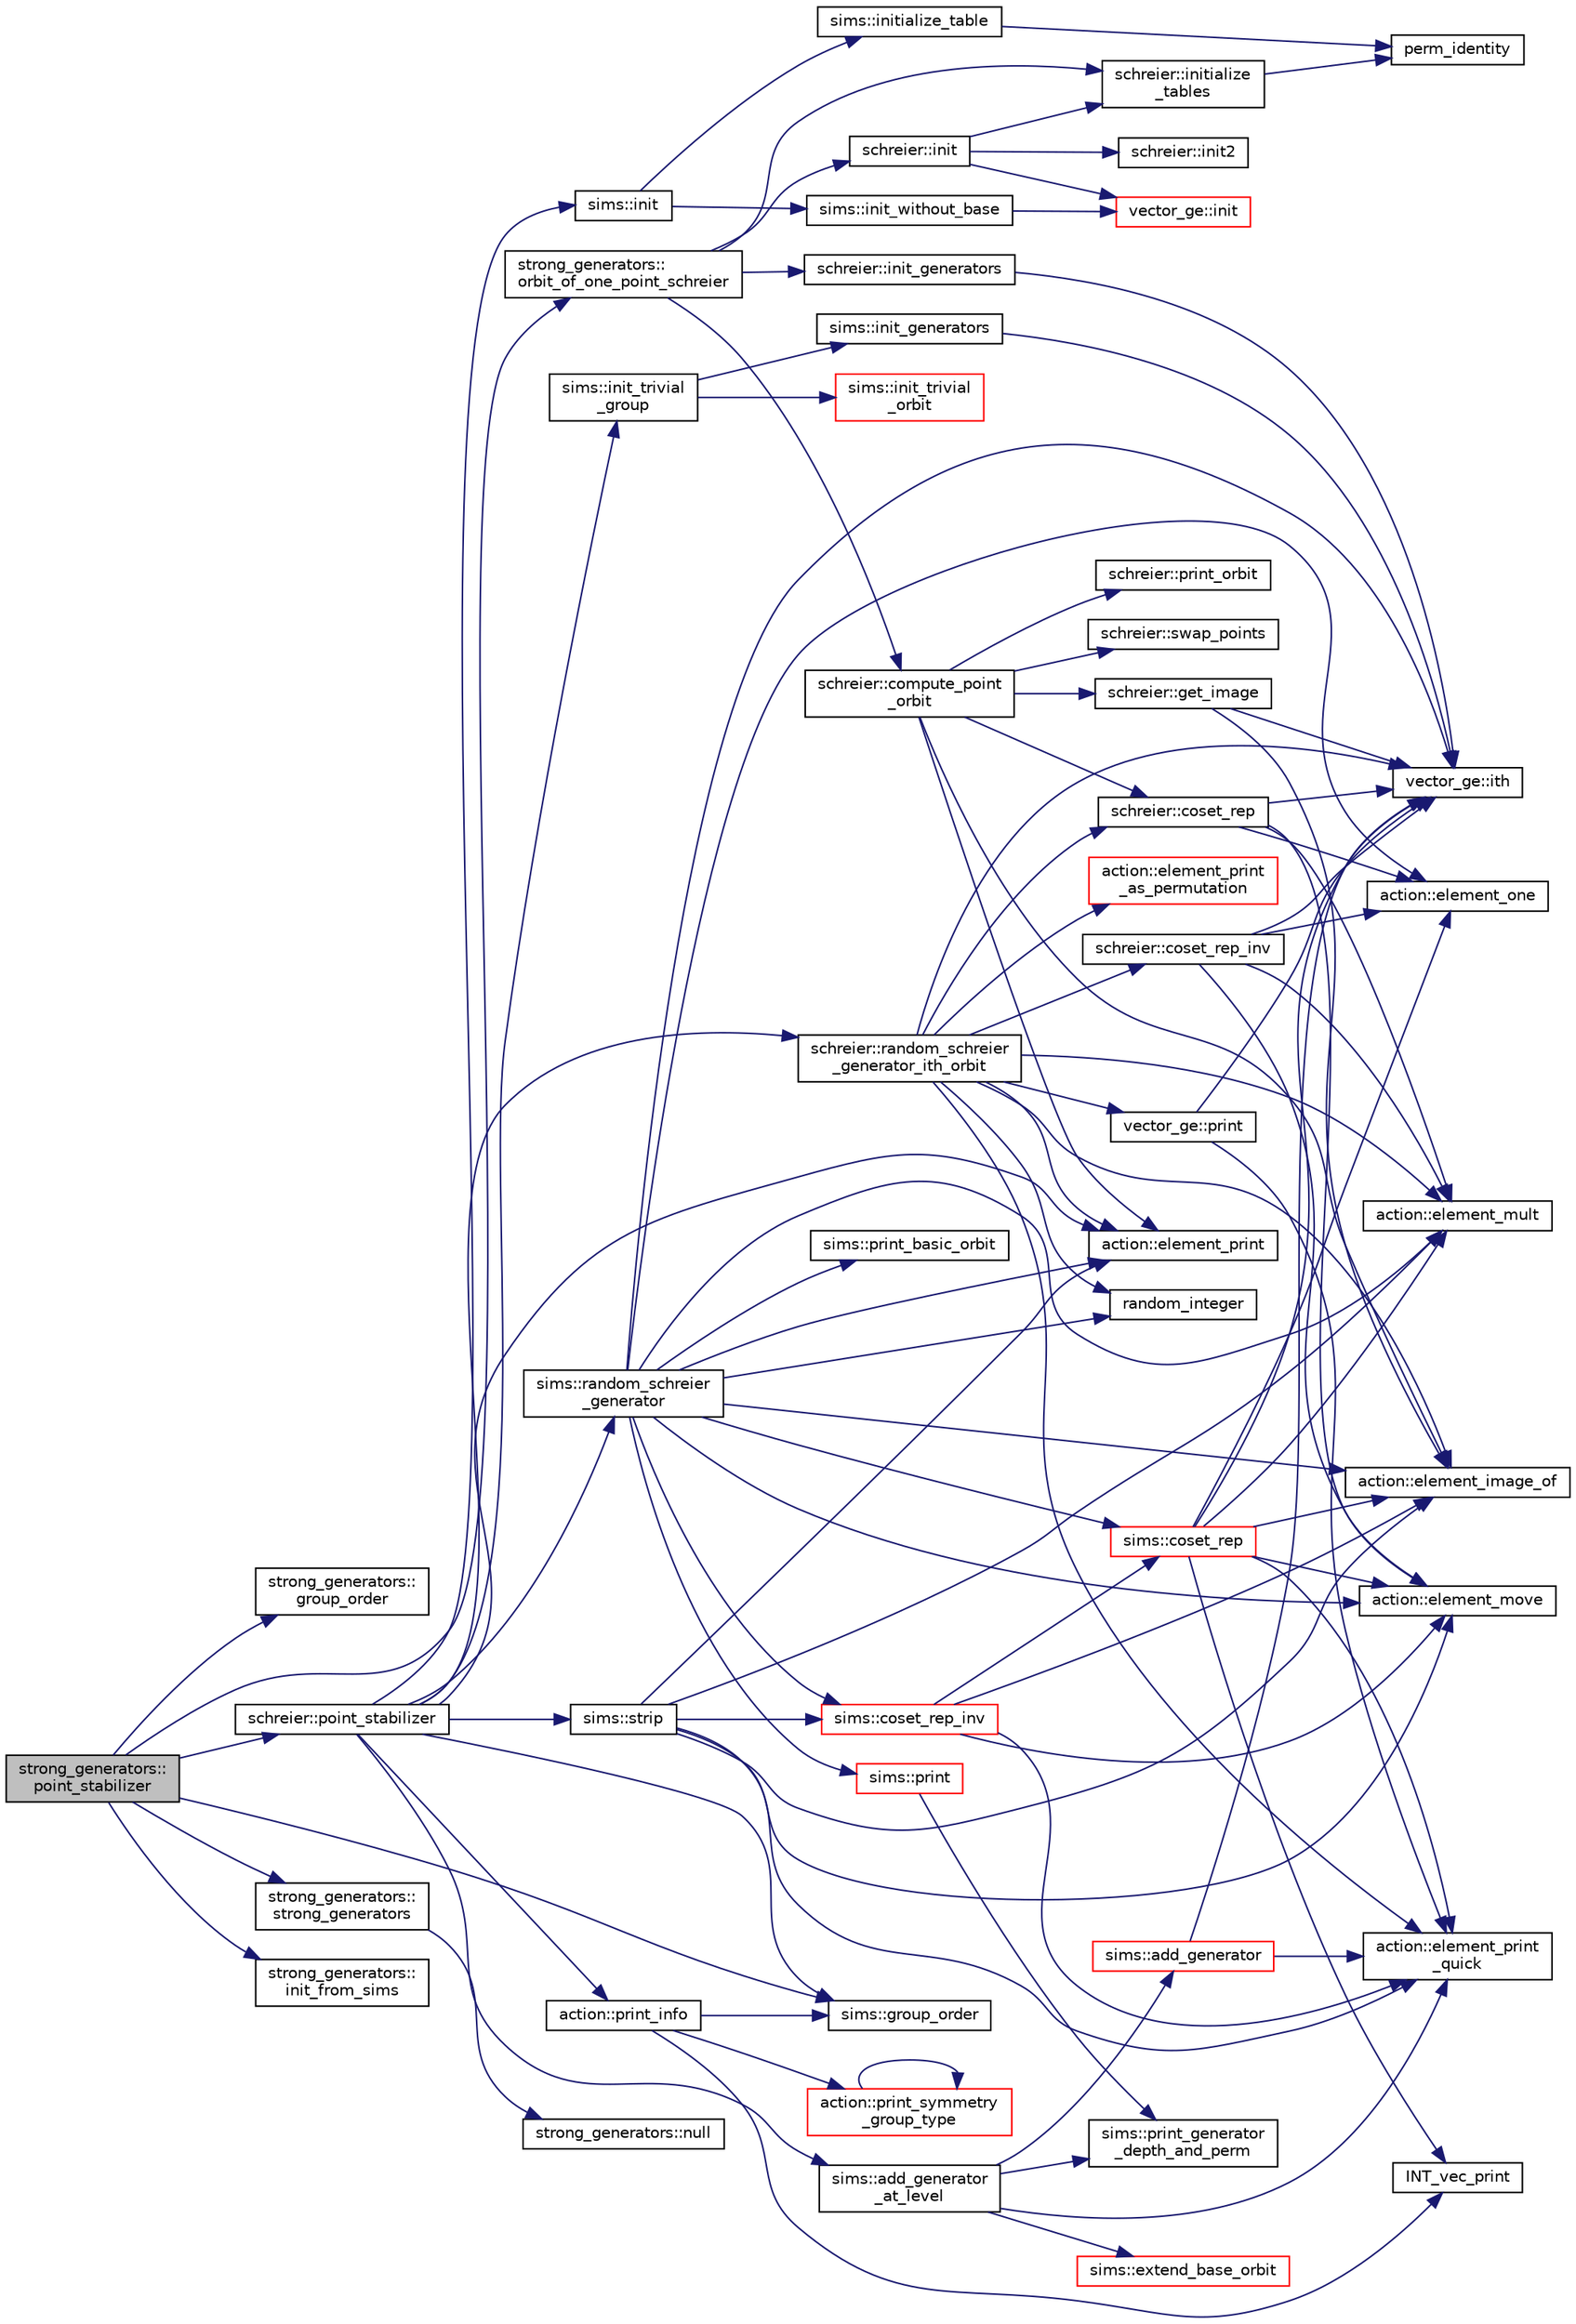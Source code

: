 digraph "strong_generators::point_stabilizer"
{
  edge [fontname="Helvetica",fontsize="10",labelfontname="Helvetica",labelfontsize="10"];
  node [fontname="Helvetica",fontsize="10",shape=record];
  rankdir="LR";
  Node4276 [label="strong_generators::\lpoint_stabilizer",height=0.2,width=0.4,color="black", fillcolor="grey75", style="filled", fontcolor="black"];
  Node4276 -> Node4277 [color="midnightblue",fontsize="10",style="solid",fontname="Helvetica"];
  Node4277 [label="strong_generators::\lgroup_order",height=0.2,width=0.4,color="black", fillcolor="white", style="filled",URL="$dc/d09/classstrong__generators.html#a91f453c2bfd6502b96f4b4eed16beb20"];
  Node4276 -> Node4278 [color="midnightblue",fontsize="10",style="solid",fontname="Helvetica"];
  Node4278 [label="strong_generators::\lorbit_of_one_point_schreier",height=0.2,width=0.4,color="black", fillcolor="white", style="filled",URL="$dc/d09/classstrong__generators.html#aff6b604139d48c44f724f1056da5e66e"];
  Node4278 -> Node4279 [color="midnightblue",fontsize="10",style="solid",fontname="Helvetica"];
  Node4279 [label="schreier::init",height=0.2,width=0.4,color="black", fillcolor="white", style="filled",URL="$d3/dd6/classschreier.html#a7443bebde2aa08acae16c0ff29c9abcf"];
  Node4279 -> Node4280 [color="midnightblue",fontsize="10",style="solid",fontname="Helvetica"];
  Node4280 [label="vector_ge::init",height=0.2,width=0.4,color="red", fillcolor="white", style="filled",URL="$d4/d6e/classvector__ge.html#afe1d6befd1f1501e6be34afbaa9d30a8"];
  Node4279 -> Node4282 [color="midnightblue",fontsize="10",style="solid",fontname="Helvetica"];
  Node4282 [label="schreier::initialize\l_tables",height=0.2,width=0.4,color="black", fillcolor="white", style="filled",URL="$d3/dd6/classschreier.html#acccc16670f88b14ddc69856cd5c0b36d"];
  Node4282 -> Node4283 [color="midnightblue",fontsize="10",style="solid",fontname="Helvetica"];
  Node4283 [label="perm_identity",height=0.2,width=0.4,color="black", fillcolor="white", style="filled",URL="$d2/d7c/combinatorics_8_c.html#aebc54d3f9c31f253ae53e3eb3b386208"];
  Node4279 -> Node4284 [color="midnightblue",fontsize="10",style="solid",fontname="Helvetica"];
  Node4284 [label="schreier::init2",height=0.2,width=0.4,color="black", fillcolor="white", style="filled",URL="$d3/dd6/classschreier.html#aef6a65e2f39bd9e14c61139c4f97f4c3"];
  Node4278 -> Node4282 [color="midnightblue",fontsize="10",style="solid",fontname="Helvetica"];
  Node4278 -> Node4285 [color="midnightblue",fontsize="10",style="solid",fontname="Helvetica"];
  Node4285 [label="schreier::init_generators",height=0.2,width=0.4,color="black", fillcolor="white", style="filled",URL="$d3/dd6/classschreier.html#a04fd581636085a7414e1b5d1004e44e0"];
  Node4285 -> Node4286 [color="midnightblue",fontsize="10",style="solid",fontname="Helvetica"];
  Node4286 [label="vector_ge::ith",height=0.2,width=0.4,color="black", fillcolor="white", style="filled",URL="$d4/d6e/classvector__ge.html#a1ff002e8b746a9beb119d57dcd4a15ff"];
  Node4278 -> Node4287 [color="midnightblue",fontsize="10",style="solid",fontname="Helvetica"];
  Node4287 [label="schreier::compute_point\l_orbit",height=0.2,width=0.4,color="black", fillcolor="white", style="filled",URL="$d3/dd6/classschreier.html#a429138e463c8c25dddd8557340ed9edd"];
  Node4287 -> Node4288 [color="midnightblue",fontsize="10",style="solid",fontname="Helvetica"];
  Node4288 [label="schreier::swap_points",height=0.2,width=0.4,color="black", fillcolor="white", style="filled",URL="$d3/dd6/classschreier.html#a2ffcc9098873cfbd14eca34ab4827db7"];
  Node4287 -> Node4289 [color="midnightblue",fontsize="10",style="solid",fontname="Helvetica"];
  Node4289 [label="schreier::get_image",height=0.2,width=0.4,color="black", fillcolor="white", style="filled",URL="$d3/dd6/classschreier.html#a1fd2d08cb31c9e4357e124554ca2773f"];
  Node4289 -> Node4290 [color="midnightblue",fontsize="10",style="solid",fontname="Helvetica"];
  Node4290 [label="action::element_image_of",height=0.2,width=0.4,color="black", fillcolor="white", style="filled",URL="$d2/d86/classaction.html#ae09559d4537a048fc860f8a74a31393d"];
  Node4289 -> Node4286 [color="midnightblue",fontsize="10",style="solid",fontname="Helvetica"];
  Node4287 -> Node4291 [color="midnightblue",fontsize="10",style="solid",fontname="Helvetica"];
  Node4291 [label="schreier::print_orbit",height=0.2,width=0.4,color="black", fillcolor="white", style="filled",URL="$d3/dd6/classschreier.html#ac30bbfe09706ff8ccaf27c2cf8074594"];
  Node4287 -> Node4292 [color="midnightblue",fontsize="10",style="solid",fontname="Helvetica"];
  Node4292 [label="schreier::coset_rep",height=0.2,width=0.4,color="black", fillcolor="white", style="filled",URL="$d3/dd6/classschreier.html#a7889b8702372092df4fd05150ee8fdda"];
  Node4292 -> Node4286 [color="midnightblue",fontsize="10",style="solid",fontname="Helvetica"];
  Node4292 -> Node4293 [color="midnightblue",fontsize="10",style="solid",fontname="Helvetica"];
  Node4293 [label="action::element_mult",height=0.2,width=0.4,color="black", fillcolor="white", style="filled",URL="$d2/d86/classaction.html#ae9e36b2cae1f0f7bd7144097fa9a34b3"];
  Node4292 -> Node4294 [color="midnightblue",fontsize="10",style="solid",fontname="Helvetica"];
  Node4294 [label="action::element_move",height=0.2,width=0.4,color="black", fillcolor="white", style="filled",URL="$d2/d86/classaction.html#a550947491bbb534d3d7951f50198a874"];
  Node4292 -> Node4295 [color="midnightblue",fontsize="10",style="solid",fontname="Helvetica"];
  Node4295 [label="action::element_one",height=0.2,width=0.4,color="black", fillcolor="white", style="filled",URL="$d2/d86/classaction.html#a780a105daf04d6d1fe7e2f63b3c88e3b"];
  Node4287 -> Node4296 [color="midnightblue",fontsize="10",style="solid",fontname="Helvetica"];
  Node4296 [label="action::element_print",height=0.2,width=0.4,color="black", fillcolor="white", style="filled",URL="$d2/d86/classaction.html#ae38c3ef3c1125213733d63c6fc3c40cd"];
  Node4287 -> Node4290 [color="midnightblue",fontsize="10",style="solid",fontname="Helvetica"];
  Node4276 -> Node4297 [color="midnightblue",fontsize="10",style="solid",fontname="Helvetica"];
  Node4297 [label="schreier::point_stabilizer",height=0.2,width=0.4,color="black", fillcolor="white", style="filled",URL="$d3/dd6/classschreier.html#a976a31dfe3238284d96fc200532c7077"];
  Node4297 -> Node4298 [color="midnightblue",fontsize="10",style="solid",fontname="Helvetica"];
  Node4298 [label="action::print_info",height=0.2,width=0.4,color="black", fillcolor="white", style="filled",URL="$d2/d86/classaction.html#a6f89e493e5c5a32e5c3b8963d438ce86"];
  Node4298 -> Node4299 [color="midnightblue",fontsize="10",style="solid",fontname="Helvetica"];
  Node4299 [label="action::print_symmetry\l_group_type",height=0.2,width=0.4,color="red", fillcolor="white", style="filled",URL="$d2/d86/classaction.html#aed811766c7e64fe2c853df8b0b67aa6e"];
  Node4299 -> Node4299 [color="midnightblue",fontsize="10",style="solid",fontname="Helvetica"];
  Node4298 -> Node4301 [color="midnightblue",fontsize="10",style="solid",fontname="Helvetica"];
  Node4301 [label="INT_vec_print",height=0.2,width=0.4,color="black", fillcolor="white", style="filled",URL="$df/dbf/sajeeb_8_c.html#a79a5901af0b47dd0d694109543c027fe"];
  Node4298 -> Node4302 [color="midnightblue",fontsize="10",style="solid",fontname="Helvetica"];
  Node4302 [label="sims::group_order",height=0.2,width=0.4,color="black", fillcolor="white", style="filled",URL="$d9/df3/classsims.html#aa442445175656570fa35febbe790efad"];
  Node4297 -> Node4303 [color="midnightblue",fontsize="10",style="solid",fontname="Helvetica"];
  Node4303 [label="sims::init",height=0.2,width=0.4,color="black", fillcolor="white", style="filled",URL="$d9/df3/classsims.html#a02eb61ed14f75cfe4dc0770142c1bff0"];
  Node4303 -> Node4304 [color="midnightblue",fontsize="10",style="solid",fontname="Helvetica"];
  Node4304 [label="sims::init_without_base",height=0.2,width=0.4,color="black", fillcolor="white", style="filled",URL="$d9/df3/classsims.html#a1010f2dc330b7c5ae10128c0b7dcbefd"];
  Node4304 -> Node4280 [color="midnightblue",fontsize="10",style="solid",fontname="Helvetica"];
  Node4303 -> Node4305 [color="midnightblue",fontsize="10",style="solid",fontname="Helvetica"];
  Node4305 [label="sims::initialize_table",height=0.2,width=0.4,color="black", fillcolor="white", style="filled",URL="$d9/df3/classsims.html#abe36dd0812bde20447f5aaa8384596a7"];
  Node4305 -> Node4283 [color="midnightblue",fontsize="10",style="solid",fontname="Helvetica"];
  Node4297 -> Node4306 [color="midnightblue",fontsize="10",style="solid",fontname="Helvetica"];
  Node4306 [label="sims::init_trivial\l_group",height=0.2,width=0.4,color="black", fillcolor="white", style="filled",URL="$d9/df3/classsims.html#a6a55a0a4e5124654f999933fd635334a"];
  Node4306 -> Node4307 [color="midnightblue",fontsize="10",style="solid",fontname="Helvetica"];
  Node4307 [label="sims::init_generators",height=0.2,width=0.4,color="black", fillcolor="white", style="filled",URL="$d9/df3/classsims.html#aa2a7908389727bdfa05d034e8d53a818"];
  Node4307 -> Node4286 [color="midnightblue",fontsize="10",style="solid",fontname="Helvetica"];
  Node4306 -> Node4308 [color="midnightblue",fontsize="10",style="solid",fontname="Helvetica"];
  Node4308 [label="sims::init_trivial\l_orbit",height=0.2,width=0.4,color="red", fillcolor="white", style="filled",URL="$d9/df3/classsims.html#ac55702550a4671a721f78345dd9bff70"];
  Node4297 -> Node4302 [color="midnightblue",fontsize="10",style="solid",fontname="Helvetica"];
  Node4297 -> Node4310 [color="midnightblue",fontsize="10",style="solid",fontname="Helvetica"];
  Node4310 [label="schreier::random_schreier\l_generator_ith_orbit",height=0.2,width=0.4,color="black", fillcolor="white", style="filled",URL="$d3/dd6/classschreier.html#a285786eaa8f7e8d50d59c2335c549044"];
  Node4310 -> Node4311 [color="midnightblue",fontsize="10",style="solid",fontname="Helvetica"];
  Node4311 [label="vector_ge::print",height=0.2,width=0.4,color="black", fillcolor="white", style="filled",URL="$d4/d6e/classvector__ge.html#a0d260cce035c20b32d7989c50670aa8a"];
  Node4311 -> Node4312 [color="midnightblue",fontsize="10",style="solid",fontname="Helvetica"];
  Node4312 [label="action::element_print\l_quick",height=0.2,width=0.4,color="black", fillcolor="white", style="filled",URL="$d2/d86/classaction.html#a4844680cf6750396f76494a28655265b"];
  Node4311 -> Node4286 [color="midnightblue",fontsize="10",style="solid",fontname="Helvetica"];
  Node4310 -> Node4313 [color="midnightblue",fontsize="10",style="solid",fontname="Helvetica"];
  Node4313 [label="random_integer",height=0.2,width=0.4,color="black", fillcolor="white", style="filled",URL="$d5/db4/io__and__os_8h.html#a509937846575424b1c8863e1bb96a766"];
  Node4310 -> Node4292 [color="midnightblue",fontsize="10",style="solid",fontname="Helvetica"];
  Node4310 -> Node4312 [color="midnightblue",fontsize="10",style="solid",fontname="Helvetica"];
  Node4310 -> Node4314 [color="midnightblue",fontsize="10",style="solid",fontname="Helvetica"];
  Node4314 [label="action::element_print\l_as_permutation",height=0.2,width=0.4,color="red", fillcolor="white", style="filled",URL="$d2/d86/classaction.html#a2975618a8203187b688a67c947150bb8"];
  Node4310 -> Node4286 [color="midnightblue",fontsize="10",style="solid",fontname="Helvetica"];
  Node4310 -> Node4296 [color="midnightblue",fontsize="10",style="solid",fontname="Helvetica"];
  Node4310 -> Node4293 [color="midnightblue",fontsize="10",style="solid",fontname="Helvetica"];
  Node4310 -> Node4290 [color="midnightblue",fontsize="10",style="solid",fontname="Helvetica"];
  Node4310 -> Node4320 [color="midnightblue",fontsize="10",style="solid",fontname="Helvetica"];
  Node4320 [label="schreier::coset_rep_inv",height=0.2,width=0.4,color="black", fillcolor="white", style="filled",URL="$d3/dd6/classschreier.html#a4b3a4e60ff456f94f3acf7c96acc40cc"];
  Node4320 -> Node4286 [color="midnightblue",fontsize="10",style="solid",fontname="Helvetica"];
  Node4320 -> Node4293 [color="midnightblue",fontsize="10",style="solid",fontname="Helvetica"];
  Node4320 -> Node4294 [color="midnightblue",fontsize="10",style="solid",fontname="Helvetica"];
  Node4320 -> Node4295 [color="midnightblue",fontsize="10",style="solid",fontname="Helvetica"];
  Node4297 -> Node4296 [color="midnightblue",fontsize="10",style="solid",fontname="Helvetica"];
  Node4297 -> Node4321 [color="midnightblue",fontsize="10",style="solid",fontname="Helvetica"];
  Node4321 [label="sims::random_schreier\l_generator",height=0.2,width=0.4,color="black", fillcolor="white", style="filled",URL="$d9/df3/classsims.html#aaa77048e586c36a7639fa61ff66e0a23"];
  Node4321 -> Node4295 [color="midnightblue",fontsize="10",style="solid",fontname="Helvetica"];
  Node4321 -> Node4313 [color="midnightblue",fontsize="10",style="solid",fontname="Helvetica"];
  Node4321 -> Node4322 [color="midnightblue",fontsize="10",style="solid",fontname="Helvetica"];
  Node4322 [label="sims::coset_rep",height=0.2,width=0.4,color="red", fillcolor="white", style="filled",URL="$d9/df3/classsims.html#a3d669dba4d005cd2399388f27f44cd04"];
  Node4322 -> Node4301 [color="midnightblue",fontsize="10",style="solid",fontname="Helvetica"];
  Node4322 -> Node4295 [color="midnightblue",fontsize="10",style="solid",fontname="Helvetica"];
  Node4322 -> Node4286 [color="midnightblue",fontsize="10",style="solid",fontname="Helvetica"];
  Node4322 -> Node4312 [color="midnightblue",fontsize="10",style="solid",fontname="Helvetica"];
  Node4322 -> Node4293 [color="midnightblue",fontsize="10",style="solid",fontname="Helvetica"];
  Node4322 -> Node4294 [color="midnightblue",fontsize="10",style="solid",fontname="Helvetica"];
  Node4322 -> Node4290 [color="midnightblue",fontsize="10",style="solid",fontname="Helvetica"];
  Node4321 -> Node4290 [color="midnightblue",fontsize="10",style="solid",fontname="Helvetica"];
  Node4321 -> Node4325 [color="midnightblue",fontsize="10",style="solid",fontname="Helvetica"];
  Node4325 [label="sims::print_basic_orbit",height=0.2,width=0.4,color="black", fillcolor="white", style="filled",URL="$d9/df3/classsims.html#ae777e80bb7cef4f757c701173f924a6d"];
  Node4321 -> Node4296 [color="midnightblue",fontsize="10",style="solid",fontname="Helvetica"];
  Node4321 -> Node4286 [color="midnightblue",fontsize="10",style="solid",fontname="Helvetica"];
  Node4321 -> Node4293 [color="midnightblue",fontsize="10",style="solid",fontname="Helvetica"];
  Node4321 -> Node4294 [color="midnightblue",fontsize="10",style="solid",fontname="Helvetica"];
  Node4321 -> Node4326 [color="midnightblue",fontsize="10",style="solid",fontname="Helvetica"];
  Node4326 [label="sims::print",height=0.2,width=0.4,color="red", fillcolor="white", style="filled",URL="$d9/df3/classsims.html#a93c3d22dc3ac6d78acc60bad65234944"];
  Node4326 -> Node4329 [color="midnightblue",fontsize="10",style="solid",fontname="Helvetica"];
  Node4329 [label="sims::print_generator\l_depth_and_perm",height=0.2,width=0.4,color="black", fillcolor="white", style="filled",URL="$d9/df3/classsims.html#a4630b82437f49635da45c5fc1953d919"];
  Node4321 -> Node4332 [color="midnightblue",fontsize="10",style="solid",fontname="Helvetica"];
  Node4332 [label="sims::coset_rep_inv",height=0.2,width=0.4,color="red", fillcolor="white", style="filled",URL="$d9/df3/classsims.html#a388f523d4ec997fce4e9ede924de99b9"];
  Node4332 -> Node4322 [color="midnightblue",fontsize="10",style="solid",fontname="Helvetica"];
  Node4332 -> Node4312 [color="midnightblue",fontsize="10",style="solid",fontname="Helvetica"];
  Node4332 -> Node4290 [color="midnightblue",fontsize="10",style="solid",fontname="Helvetica"];
  Node4332 -> Node4294 [color="midnightblue",fontsize="10",style="solid",fontname="Helvetica"];
  Node4297 -> Node4334 [color="midnightblue",fontsize="10",style="solid",fontname="Helvetica"];
  Node4334 [label="sims::strip",height=0.2,width=0.4,color="black", fillcolor="white", style="filled",URL="$d9/df3/classsims.html#a4d902cab732ddf9f60788dda85b0a775"];
  Node4334 -> Node4312 [color="midnightblue",fontsize="10",style="solid",fontname="Helvetica"];
  Node4334 -> Node4294 [color="midnightblue",fontsize="10",style="solid",fontname="Helvetica"];
  Node4334 -> Node4290 [color="midnightblue",fontsize="10",style="solid",fontname="Helvetica"];
  Node4334 -> Node4332 [color="midnightblue",fontsize="10",style="solid",fontname="Helvetica"];
  Node4334 -> Node4296 [color="midnightblue",fontsize="10",style="solid",fontname="Helvetica"];
  Node4334 -> Node4293 [color="midnightblue",fontsize="10",style="solid",fontname="Helvetica"];
  Node4297 -> Node4335 [color="midnightblue",fontsize="10",style="solid",fontname="Helvetica"];
  Node4335 [label="sims::add_generator\l_at_level",height=0.2,width=0.4,color="black", fillcolor="white", style="filled",URL="$d9/df3/classsims.html#ac9f0f17058381524d70645e9d6893e4d"];
  Node4335 -> Node4312 [color="midnightblue",fontsize="10",style="solid",fontname="Helvetica"];
  Node4335 -> Node4336 [color="midnightblue",fontsize="10",style="solid",fontname="Helvetica"];
  Node4336 [label="sims::add_generator",height=0.2,width=0.4,color="red", fillcolor="white", style="filled",URL="$d9/df3/classsims.html#add28c3fa3ed9825c7ccb4b1fb7ac22d4"];
  Node4336 -> Node4312 [color="midnightblue",fontsize="10",style="solid",fontname="Helvetica"];
  Node4336 -> Node4286 [color="midnightblue",fontsize="10",style="solid",fontname="Helvetica"];
  Node4335 -> Node4329 [color="midnightblue",fontsize="10",style="solid",fontname="Helvetica"];
  Node4335 -> Node4342 [color="midnightblue",fontsize="10",style="solid",fontname="Helvetica"];
  Node4342 [label="sims::extend_base_orbit",height=0.2,width=0.4,color="red", fillcolor="white", style="filled",URL="$d9/df3/classsims.html#a1ded039dbe83239f4e116fe5b84fdcea"];
  Node4276 -> Node4302 [color="midnightblue",fontsize="10",style="solid",fontname="Helvetica"];
  Node4276 -> Node4343 [color="midnightblue",fontsize="10",style="solid",fontname="Helvetica"];
  Node4343 [label="strong_generators::\lstrong_generators",height=0.2,width=0.4,color="black", fillcolor="white", style="filled",URL="$dc/d09/classstrong__generators.html#a21fe01627384464cd600bd858acb6c40"];
  Node4343 -> Node4344 [color="midnightblue",fontsize="10",style="solid",fontname="Helvetica"];
  Node4344 [label="strong_generators::null",height=0.2,width=0.4,color="black", fillcolor="white", style="filled",URL="$dc/d09/classstrong__generators.html#a6c749e2b2e07381b291f76a3841334f0"];
  Node4276 -> Node4345 [color="midnightblue",fontsize="10",style="solid",fontname="Helvetica"];
  Node4345 [label="strong_generators::\linit_from_sims",height=0.2,width=0.4,color="black", fillcolor="white", style="filled",URL="$dc/d09/classstrong__generators.html#a2b997decdab82e889c1151f29a846a66"];
}
